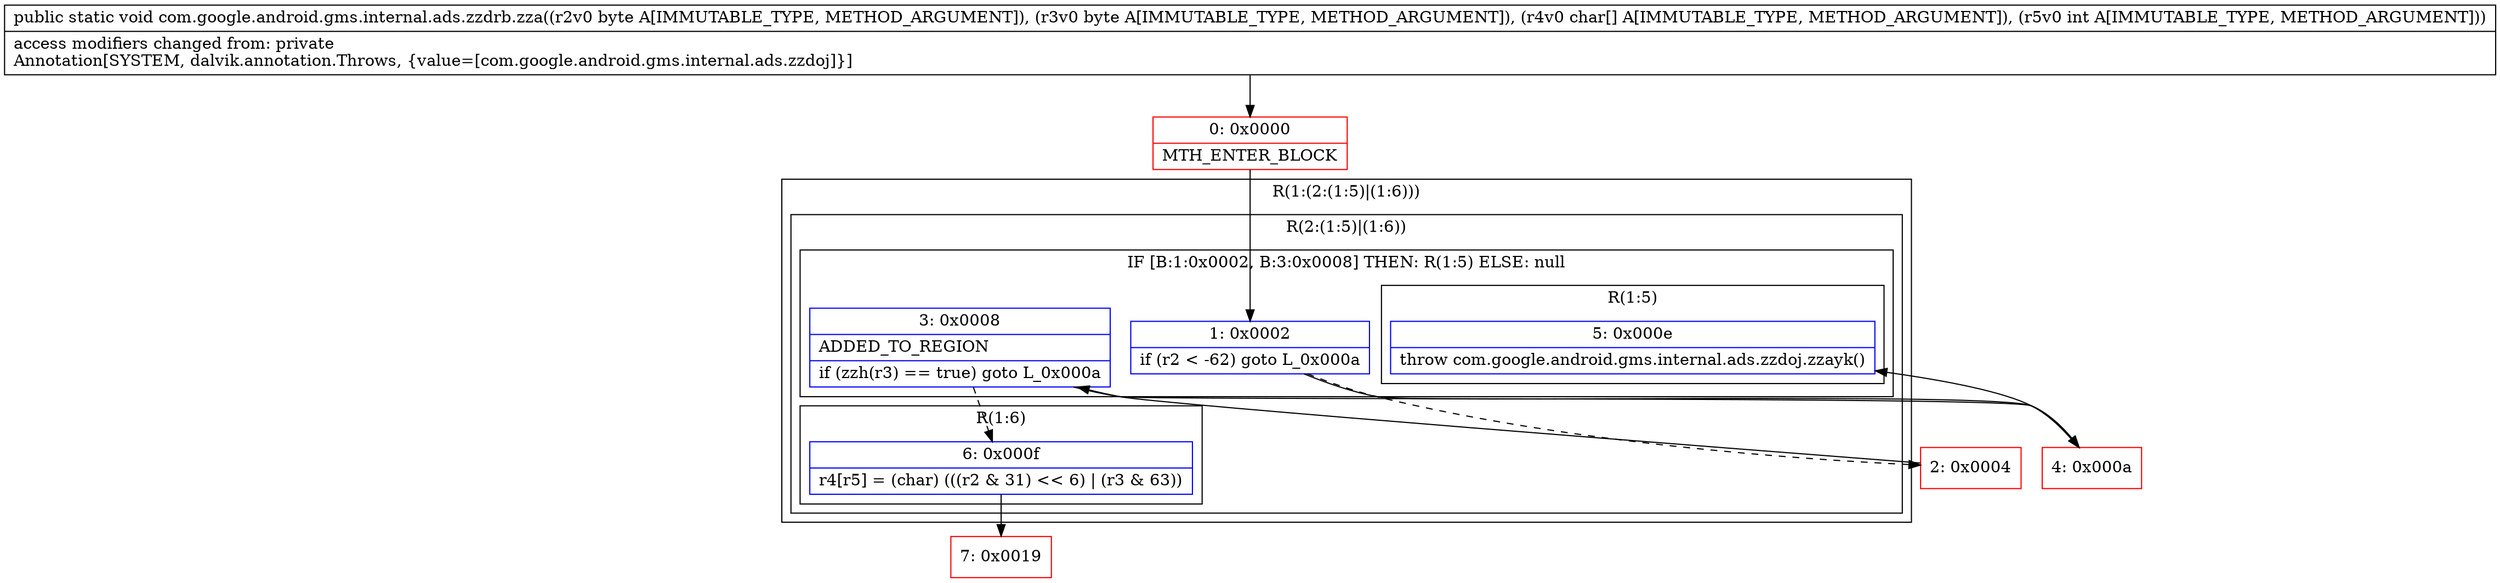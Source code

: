 digraph "CFG forcom.google.android.gms.internal.ads.zzdrb.zza(BB[CI)V" {
subgraph cluster_Region_865714615 {
label = "R(1:(2:(1:5)|(1:6)))";
node [shape=record,color=blue];
subgraph cluster_Region_1992715759 {
label = "R(2:(1:5)|(1:6))";
node [shape=record,color=blue];
subgraph cluster_IfRegion_1568072442 {
label = "IF [B:1:0x0002, B:3:0x0008] THEN: R(1:5) ELSE: null";
node [shape=record,color=blue];
Node_1 [shape=record,label="{1\:\ 0x0002|if (r2 \< \-62) goto L_0x000a\l}"];
Node_3 [shape=record,label="{3\:\ 0x0008|ADDED_TO_REGION\l|if (zzh(r3) == true) goto L_0x000a\l}"];
subgraph cluster_Region_1454428335 {
label = "R(1:5)";
node [shape=record,color=blue];
Node_5 [shape=record,label="{5\:\ 0x000e|throw com.google.android.gms.internal.ads.zzdoj.zzayk()\l}"];
}
}
subgraph cluster_Region_735651767 {
label = "R(1:6)";
node [shape=record,color=blue];
Node_6 [shape=record,label="{6\:\ 0x000f|r4[r5] = (char) (((r2 & 31) \<\< 6) \| (r3 & 63))\l}"];
}
}
}
Node_0 [shape=record,color=red,label="{0\:\ 0x0000|MTH_ENTER_BLOCK\l}"];
Node_2 [shape=record,color=red,label="{2\:\ 0x0004}"];
Node_4 [shape=record,color=red,label="{4\:\ 0x000a}"];
Node_7 [shape=record,color=red,label="{7\:\ 0x0019}"];
MethodNode[shape=record,label="{public static void com.google.android.gms.internal.ads.zzdrb.zza((r2v0 byte A[IMMUTABLE_TYPE, METHOD_ARGUMENT]), (r3v0 byte A[IMMUTABLE_TYPE, METHOD_ARGUMENT]), (r4v0 char[] A[IMMUTABLE_TYPE, METHOD_ARGUMENT]), (r5v0 int A[IMMUTABLE_TYPE, METHOD_ARGUMENT]))  | access modifiers changed from: private\lAnnotation[SYSTEM, dalvik.annotation.Throws, \{value=[com.google.android.gms.internal.ads.zzdoj]\}]\l}"];
MethodNode -> Node_0;
Node_1 -> Node_2[style=dashed];
Node_1 -> Node_4;
Node_3 -> Node_4;
Node_3 -> Node_6[style=dashed];
Node_6 -> Node_7;
Node_0 -> Node_1;
Node_2 -> Node_3;
Node_4 -> Node_5;
}

